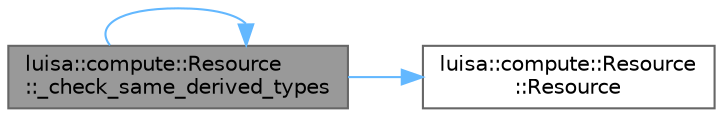 digraph "luisa::compute::Resource::_check_same_derived_types"
{
 // LATEX_PDF_SIZE
  bgcolor="transparent";
  edge [fontname=Helvetica,fontsize=10,labelfontname=Helvetica,labelfontsize=10];
  node [fontname=Helvetica,fontsize=10,shape=box,height=0.2,width=0.4];
  rankdir="LR";
  Node1 [id="Node000001",label="luisa::compute::Resource\l::_check_same_derived_types",height=0.2,width=0.4,color="gray40", fillcolor="grey60", style="filled", fontcolor="black",tooltip=" "];
  Node1 -> Node1 [id="edge3_Node000001_Node000001",color="steelblue1",style="solid",tooltip=" "];
  Node1 -> Node2 [id="edge4_Node000001_Node000002",color="steelblue1",style="solid",tooltip=" "];
  Node2 [id="Node000002",label="luisa::compute::Resource\l::Resource",height=0.2,width=0.4,color="grey40", fillcolor="white", style="filled",URL="$classluisa_1_1compute_1_1_resource.html#ad04c9df5461ad463bc3bfa340590a61a",tooltip=" "];
}
